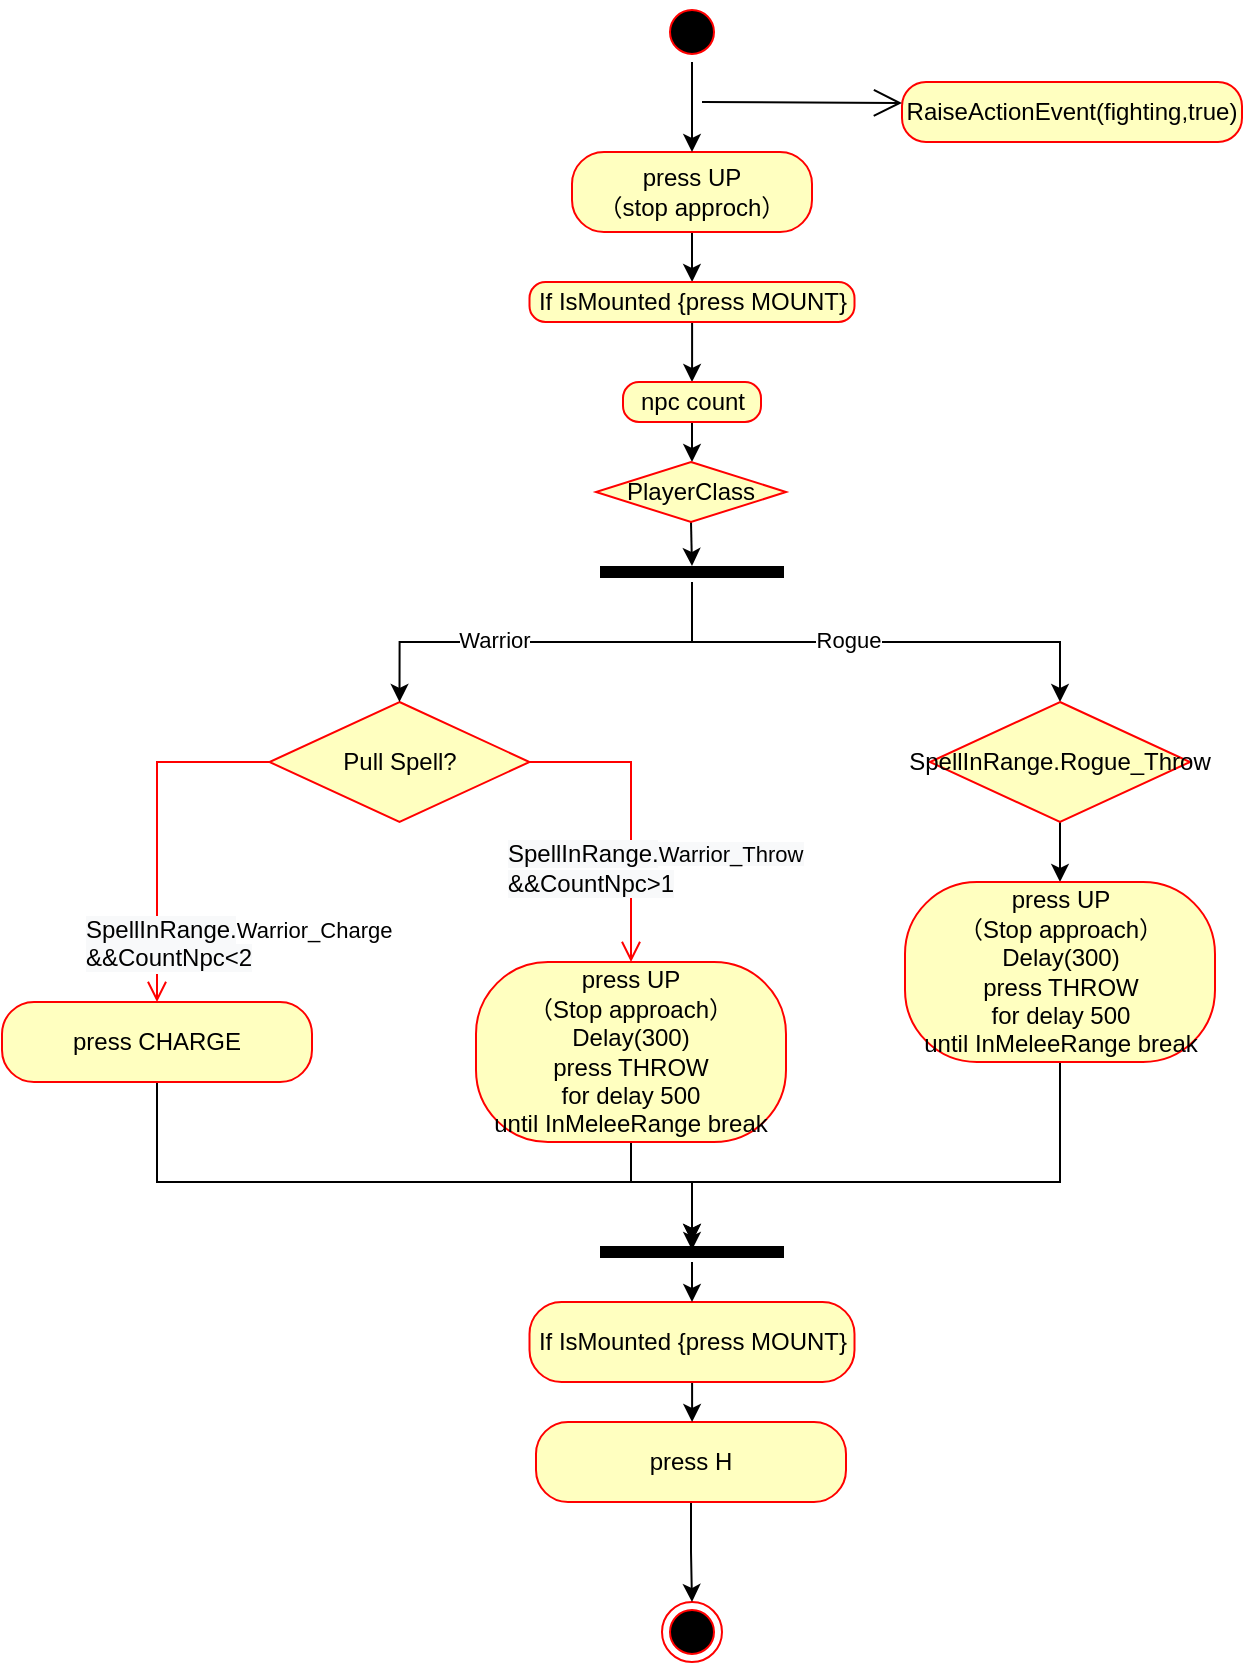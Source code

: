 <mxfile version="20.0.4" type="github">
  <diagram id="U_paM8OxLwR11u6vjeap" name="Page-1">
    <mxGraphModel dx="2249" dy="762" grid="1" gridSize="10" guides="1" tooltips="1" connect="1" arrows="1" fold="1" page="1" pageScale="1" pageWidth="827" pageHeight="1169" math="0" shadow="0">
      <root>
        <mxCell id="0" />
        <mxCell id="1" parent="0" />
        <mxCell id="JbyeeZZ7DrPm0wtP4_UF-6" value="" style="edgeStyle=orthogonalEdgeStyle;rounded=0;orthogonalLoop=1;jettySize=auto;html=1;" edge="1" parent="1" source="TsfCPlx0A-p-hAjdHoSZ-2" target="Vvjdqt3MESkBima2N46P-1">
          <mxGeometry relative="1" as="geometry" />
        </mxCell>
        <mxCell id="TsfCPlx0A-p-hAjdHoSZ-2" value="press UP&lt;br&gt;（stop approch）" style="rounded=1;whiteSpace=wrap;html=1;arcSize=40;fontColor=#000000;fillColor=#ffffc0;strokeColor=#ff0000;" parent="1" vertex="1">
          <mxGeometry x="235" y="585" width="120" height="40" as="geometry" />
        </mxCell>
        <mxCell id="TsfCPlx0A-p-hAjdHoSZ-5" value="&lt;span style=&quot;text-align: left;&quot;&gt;RaiseActionEvent(fighting,true)&lt;/span&gt;" style="rounded=1;whiteSpace=wrap;html=1;arcSize=40;fontColor=#000000;fillColor=#ffffc0;strokeColor=#ff0000;" parent="1" vertex="1">
          <mxGeometry x="400" y="550" width="170" height="30" as="geometry" />
        </mxCell>
        <mxCell id="TsfCPlx0A-p-hAjdHoSZ-6" value="" style="endArrow=open;endFill=1;endSize=12;html=1;rounded=0;" parent="1" edge="1">
          <mxGeometry width="160" relative="1" as="geometry">
            <mxPoint x="300" y="560" as="sourcePoint" />
            <mxPoint x="400" y="560.5" as="targetPoint" />
          </mxGeometry>
        </mxCell>
        <mxCell id="TsfCPlx0A-p-hAjdHoSZ-8" value="Pull Spell?" style="rhombus;whiteSpace=wrap;html=1;fillColor=#ffffc0;strokeColor=#ff0000;" parent="1" vertex="1">
          <mxGeometry x="83.75" y="860" width="130" height="60" as="geometry" />
        </mxCell>
        <mxCell id="TsfCPlx0A-p-hAjdHoSZ-9" value="&lt;span style=&quot;font-size: 12px; text-align: center; background-color: rgb(248, 249, 250);&quot;&gt;SpellInRange.&lt;/span&gt;&lt;span style=&quot;text-align: center; background-color: rgb(248, 249, 250);&quot;&gt;Warrior_Throw&lt;br&gt;&lt;/span&gt;&lt;span style=&quot;font-size: 12px; text-align: center; background-color: rgb(248, 249, 250);&quot;&gt;&amp;amp;&amp;amp;CountNpc&amp;gt;1&lt;/span&gt;" style="edgeStyle=orthogonalEdgeStyle;html=1;align=left;verticalAlign=bottom;endArrow=open;endSize=8;strokeColor=#ff0000;rounded=0;entryX=0.5;entryY=0;entryDx=0;entryDy=0;" parent="1" source="TsfCPlx0A-p-hAjdHoSZ-8" target="TsfCPlx0A-p-hAjdHoSZ-13" edge="1">
          <mxGeometry x="0.602" y="-64" relative="1" as="geometry">
            <mxPoint x="339.5" y="950" as="targetPoint" />
            <mxPoint as="offset" />
            <Array as="points">
              <mxPoint x="265" y="890" />
            </Array>
          </mxGeometry>
        </mxCell>
        <mxCell id="TsfCPlx0A-p-hAjdHoSZ-10" value="&lt;span style=&quot;font-size: 12px; text-align: center; background-color: rgb(248, 249, 250);&quot;&gt;SpellInRange.&lt;/span&gt;Warrior_Charge&lt;br style=&quot;font-size: 12px; text-align: center; background-color: rgb(248, 249, 250);&quot;&gt;&lt;span style=&quot;font-size: 12px; text-align: center; background-color: rgb(248, 249, 250);&quot;&gt;&amp;amp;&amp;amp;CountNpc&amp;lt;2&lt;/span&gt;" style="edgeStyle=orthogonalEdgeStyle;html=1;align=left;verticalAlign=top;endArrow=open;endSize=8;strokeColor=#ff0000;rounded=0;exitX=0;exitY=0.5;exitDx=0;exitDy=0;entryX=0.5;entryY=0;entryDx=0;entryDy=0;" parent="1" source="TsfCPlx0A-p-hAjdHoSZ-8" edge="1" target="TsfCPlx0A-p-hAjdHoSZ-12">
          <mxGeometry x="0.431" y="-38" relative="1" as="geometry">
            <mxPoint y="970" as="targetPoint" />
            <Array as="points">
              <mxPoint x="28" y="890" />
            </Array>
            <mxPoint as="offset" />
          </mxGeometry>
        </mxCell>
        <mxCell id="JbyeeZZ7DrPm0wtP4_UF-29" style="edgeStyle=orthogonalEdgeStyle;rounded=0;orthogonalLoop=1;jettySize=auto;html=1;entryX=0.5;entryY=0.4;entryDx=0;entryDy=0;entryPerimeter=0;" edge="1" parent="1" source="TsfCPlx0A-p-hAjdHoSZ-12" target="JbyeeZZ7DrPm0wtP4_UF-28">
          <mxGeometry relative="1" as="geometry">
            <Array as="points">
              <mxPoint x="28" y="1100" />
              <mxPoint x="295" y="1100" />
            </Array>
          </mxGeometry>
        </mxCell>
        <mxCell id="TsfCPlx0A-p-hAjdHoSZ-12" value="press CHARGE" style="rounded=1;whiteSpace=wrap;html=1;arcSize=40;fontColor=#000000;fillColor=#ffffc0;strokeColor=#ff0000;" parent="1" vertex="1">
          <mxGeometry x="-50" y="1010" width="155" height="40" as="geometry" />
        </mxCell>
        <mxCell id="JbyeeZZ7DrPm0wtP4_UF-30" style="edgeStyle=orthogonalEdgeStyle;rounded=0;orthogonalLoop=1;jettySize=auto;html=1;" edge="1" parent="1" source="TsfCPlx0A-p-hAjdHoSZ-13" target="JbyeeZZ7DrPm0wtP4_UF-28">
          <mxGeometry relative="1" as="geometry">
            <Array as="points">
              <mxPoint x="265" y="1100" />
              <mxPoint x="295" y="1100" />
            </Array>
          </mxGeometry>
        </mxCell>
        <mxCell id="TsfCPlx0A-p-hAjdHoSZ-13" value="press UP&lt;br&gt;（Stop approach）&lt;br&gt;Delay(300)&lt;br&gt;press THROW&lt;br&gt;for delay 500 until&amp;nbsp;InMeleeRange break" style="rounded=1;whiteSpace=wrap;html=1;arcSize=40;fontColor=#000000;fillColor=#ffffc0;strokeColor=#ff0000;" parent="1" vertex="1">
          <mxGeometry x="187" y="990" width="155" height="90" as="geometry" />
        </mxCell>
        <mxCell id="TsfCPlx0A-p-hAjdHoSZ-14" value="" style="ellipse;html=1;shape=endState;fillColor=#000000;strokeColor=#ff0000;" parent="1" vertex="1">
          <mxGeometry x="280" y="1310" width="30" height="30" as="geometry" />
        </mxCell>
        <mxCell id="JbyeeZZ7DrPm0wtP4_UF-8" value="" style="edgeStyle=orthogonalEdgeStyle;rounded=0;orthogonalLoop=1;jettySize=auto;html=1;entryX=0.5;entryY=0;entryDx=0;entryDy=0;" edge="1" parent="1" source="TsfCPlx0A-p-hAjdHoSZ-15" target="TsfCPlx0A-p-hAjdHoSZ-2">
          <mxGeometry relative="1" as="geometry">
            <mxPoint x="295" y="580" as="targetPoint" />
          </mxGeometry>
        </mxCell>
        <mxCell id="TsfCPlx0A-p-hAjdHoSZ-15" value="" style="ellipse;html=1;shape=startState;fillColor=#000000;strokeColor=#ff0000;" parent="1" vertex="1">
          <mxGeometry x="280" y="510" width="30" height="30" as="geometry" />
        </mxCell>
        <mxCell id="JbyeeZZ7DrPm0wtP4_UF-34" style="edgeStyle=orthogonalEdgeStyle;rounded=0;orthogonalLoop=1;jettySize=auto;html=1;" edge="1" parent="1" source="LC2wgT8xoegQ0tBqB1yr-1" target="TsfCPlx0A-p-hAjdHoSZ-14">
          <mxGeometry relative="1" as="geometry" />
        </mxCell>
        <mxCell id="LC2wgT8xoegQ0tBqB1yr-1" value="press H" style="rounded=1;whiteSpace=wrap;html=1;arcSize=40;fontColor=#000000;fillColor=#ffffc0;strokeColor=#ff0000;" parent="1" vertex="1">
          <mxGeometry x="217" y="1220" width="155" height="40" as="geometry" />
        </mxCell>
        <mxCell id="JbyeeZZ7DrPm0wtP4_UF-32" style="edgeStyle=orthogonalEdgeStyle;rounded=0;orthogonalLoop=1;jettySize=auto;html=1;entryX=0.5;entryY=0;entryDx=0;entryDy=0;" edge="1" parent="1" source="Vvjdqt3MESkBima2N46P-3" target="LC2wgT8xoegQ0tBqB1yr-1">
          <mxGeometry relative="1" as="geometry" />
        </mxCell>
        <mxCell id="Vvjdqt3MESkBima2N46P-3" value="If IsMounted {press MOUNT}" style="rounded=1;whiteSpace=wrap;html=1;arcSize=40;fontColor=#000000;fillColor=#ffffc0;strokeColor=#ff0000;" parent="1" vertex="1">
          <mxGeometry x="213.75" y="1160" width="162.5" height="40" as="geometry" />
        </mxCell>
        <mxCell id="JbyeeZZ7DrPm0wtP4_UF-10" value="" style="edgeStyle=orthogonalEdgeStyle;rounded=0;orthogonalLoop=1;jettySize=auto;html=1;" edge="1" parent="1" source="Vvjdqt3MESkBima2N46P-1" target="JbyeeZZ7DrPm0wtP4_UF-7">
          <mxGeometry relative="1" as="geometry" />
        </mxCell>
        <mxCell id="Vvjdqt3MESkBima2N46P-1" value="If IsMounted {press MOUNT}" style="rounded=1;whiteSpace=wrap;html=1;arcSize=40;fontColor=#000000;fillColor=#ffffc0;strokeColor=#ff0000;" parent="1" vertex="1">
          <mxGeometry x="213.75" y="650" width="162.5" height="20" as="geometry" />
        </mxCell>
        <mxCell id="JbyeeZZ7DrPm0wtP4_UF-12" value="" style="edgeStyle=orthogonalEdgeStyle;rounded=0;orthogonalLoop=1;jettySize=auto;html=1;entryX=0.5;entryY=0;entryDx=0;entryDy=0;" edge="1" parent="1" source="JbyeeZZ7DrPm0wtP4_UF-7">
          <mxGeometry relative="1" as="geometry">
            <mxPoint x="295" y="740" as="targetPoint" />
          </mxGeometry>
        </mxCell>
        <mxCell id="JbyeeZZ7DrPm0wtP4_UF-7" value="npc count" style="rounded=1;whiteSpace=wrap;html=1;arcSize=40;fontColor=#000000;fillColor=#ffffc0;strokeColor=#ff0000;" vertex="1" parent="1">
          <mxGeometry x="260.5" y="700" width="69" height="20" as="geometry" />
        </mxCell>
        <mxCell id="JbyeeZZ7DrPm0wtP4_UF-15" value="" style="edgeStyle=orthogonalEdgeStyle;rounded=0;orthogonalLoop=1;jettySize=auto;html=1;entryX=0.5;entryY=0.2;entryDx=0;entryDy=0;entryPerimeter=0;exitX=0.5;exitY=1;exitDx=0;exitDy=0;" edge="1" parent="1" source="JbyeeZZ7DrPm0wtP4_UF-16" target="JbyeeZZ7DrPm0wtP4_UF-13">
          <mxGeometry relative="1" as="geometry">
            <mxPoint x="295" y="780" as="sourcePoint" />
            <mxPoint x="295" y="820" as="targetPoint" />
          </mxGeometry>
        </mxCell>
        <mxCell id="JbyeeZZ7DrPm0wtP4_UF-18" value="" style="edgeStyle=orthogonalEdgeStyle;rounded=0;orthogonalLoop=1;jettySize=auto;html=1;entryX=0.5;entryY=0;entryDx=0;entryDy=0;" edge="1" parent="1" source="JbyeeZZ7DrPm0wtP4_UF-13" target="TsfCPlx0A-p-hAjdHoSZ-8">
          <mxGeometry relative="1" as="geometry">
            <mxPoint x="295" y="880" as="targetPoint" />
            <Array as="points">
              <mxPoint x="295" y="830" />
              <mxPoint x="149" y="830" />
            </Array>
          </mxGeometry>
        </mxCell>
        <mxCell id="JbyeeZZ7DrPm0wtP4_UF-19" value="Warrior" style="edgeLabel;html=1;align=center;verticalAlign=middle;resizable=0;points=[];" vertex="1" connectable="0" parent="JbyeeZZ7DrPm0wtP4_UF-18">
          <mxGeometry x="0.251" y="-1" relative="1" as="geometry">
            <mxPoint as="offset" />
          </mxGeometry>
        </mxCell>
        <mxCell id="JbyeeZZ7DrPm0wtP4_UF-22" value="" style="edgeStyle=orthogonalEdgeStyle;rounded=0;orthogonalLoop=1;jettySize=auto;html=1;entryX=0.5;entryY=0;entryDx=0;entryDy=0;" edge="1" parent="1" source="JbyeeZZ7DrPm0wtP4_UF-13" target="JbyeeZZ7DrPm0wtP4_UF-20">
          <mxGeometry relative="1" as="geometry">
            <mxPoint x="295" y="880" as="targetPoint" />
            <Array as="points">
              <mxPoint x="295" y="830" />
              <mxPoint x="479" y="830" />
            </Array>
          </mxGeometry>
        </mxCell>
        <mxCell id="JbyeeZZ7DrPm0wtP4_UF-23" value="Rogue" style="edgeLabel;html=1;align=center;verticalAlign=middle;resizable=0;points=[];" vertex="1" connectable="0" parent="JbyeeZZ7DrPm0wtP4_UF-22">
          <mxGeometry x="-0.107" y="1" relative="1" as="geometry">
            <mxPoint x="-1" as="offset" />
          </mxGeometry>
        </mxCell>
        <mxCell id="JbyeeZZ7DrPm0wtP4_UF-13" value="" style="shape=line;html=1;strokeWidth=6;strokeColor=#000000;rounded=1;" vertex="1" parent="1">
          <mxGeometry x="249" y="790" width="92" height="10" as="geometry" />
        </mxCell>
        <mxCell id="JbyeeZZ7DrPm0wtP4_UF-16" value="PlayerClass" style="rhombus;whiteSpace=wrap;html=1;fillColor=#ffffc0;strokeColor=#ff0000;" vertex="1" parent="1">
          <mxGeometry x="247" y="740" width="95" height="30" as="geometry" />
        </mxCell>
        <mxCell id="JbyeeZZ7DrPm0wtP4_UF-26" value="" style="edgeStyle=orthogonalEdgeStyle;rounded=0;orthogonalLoop=1;jettySize=auto;html=1;" edge="1" parent="1" source="JbyeeZZ7DrPm0wtP4_UF-20" target="JbyeeZZ7DrPm0wtP4_UF-25">
          <mxGeometry relative="1" as="geometry" />
        </mxCell>
        <mxCell id="JbyeeZZ7DrPm0wtP4_UF-20" value="&lt;span style=&quot;text-align: left;&quot;&gt;SpellInRange.Rogue_Throw&lt;/span&gt;" style="rhombus;whiteSpace=wrap;html=1;fillColor=#ffffc0;strokeColor=#ff0000;" vertex="1" parent="1">
          <mxGeometry x="414" y="860" width="130" height="60" as="geometry" />
        </mxCell>
        <mxCell id="JbyeeZZ7DrPm0wtP4_UF-27" style="edgeStyle=orthogonalEdgeStyle;rounded=0;orthogonalLoop=1;jettySize=auto;html=1;" edge="1" parent="1" source="JbyeeZZ7DrPm0wtP4_UF-25">
          <mxGeometry relative="1" as="geometry">
            <mxPoint x="295" y="1130" as="targetPoint" />
            <Array as="points">
              <mxPoint x="479" y="1100" />
              <mxPoint x="295" y="1100" />
            </Array>
          </mxGeometry>
        </mxCell>
        <mxCell id="JbyeeZZ7DrPm0wtP4_UF-25" value="press UP&lt;br&gt;（Stop approach）&lt;br&gt;Delay(300)&lt;br&gt;press THROW&lt;br&gt;for delay 500 until&amp;nbsp;InMeleeRange break" style="rounded=1;whiteSpace=wrap;html=1;arcSize=40;fontColor=#000000;fillColor=#ffffc0;strokeColor=#ff0000;" vertex="1" parent="1">
          <mxGeometry x="401.5" y="950" width="155" height="90" as="geometry" />
        </mxCell>
        <mxCell id="JbyeeZZ7DrPm0wtP4_UF-31" style="edgeStyle=orthogonalEdgeStyle;rounded=0;orthogonalLoop=1;jettySize=auto;html=1;" edge="1" parent="1" source="JbyeeZZ7DrPm0wtP4_UF-28" target="Vvjdqt3MESkBima2N46P-3">
          <mxGeometry relative="1" as="geometry" />
        </mxCell>
        <mxCell id="JbyeeZZ7DrPm0wtP4_UF-28" value="" style="shape=line;html=1;strokeWidth=6;strokeColor=#000000;rounded=1;" vertex="1" parent="1">
          <mxGeometry x="249" y="1130" width="92" height="10" as="geometry" />
        </mxCell>
      </root>
    </mxGraphModel>
  </diagram>
</mxfile>
